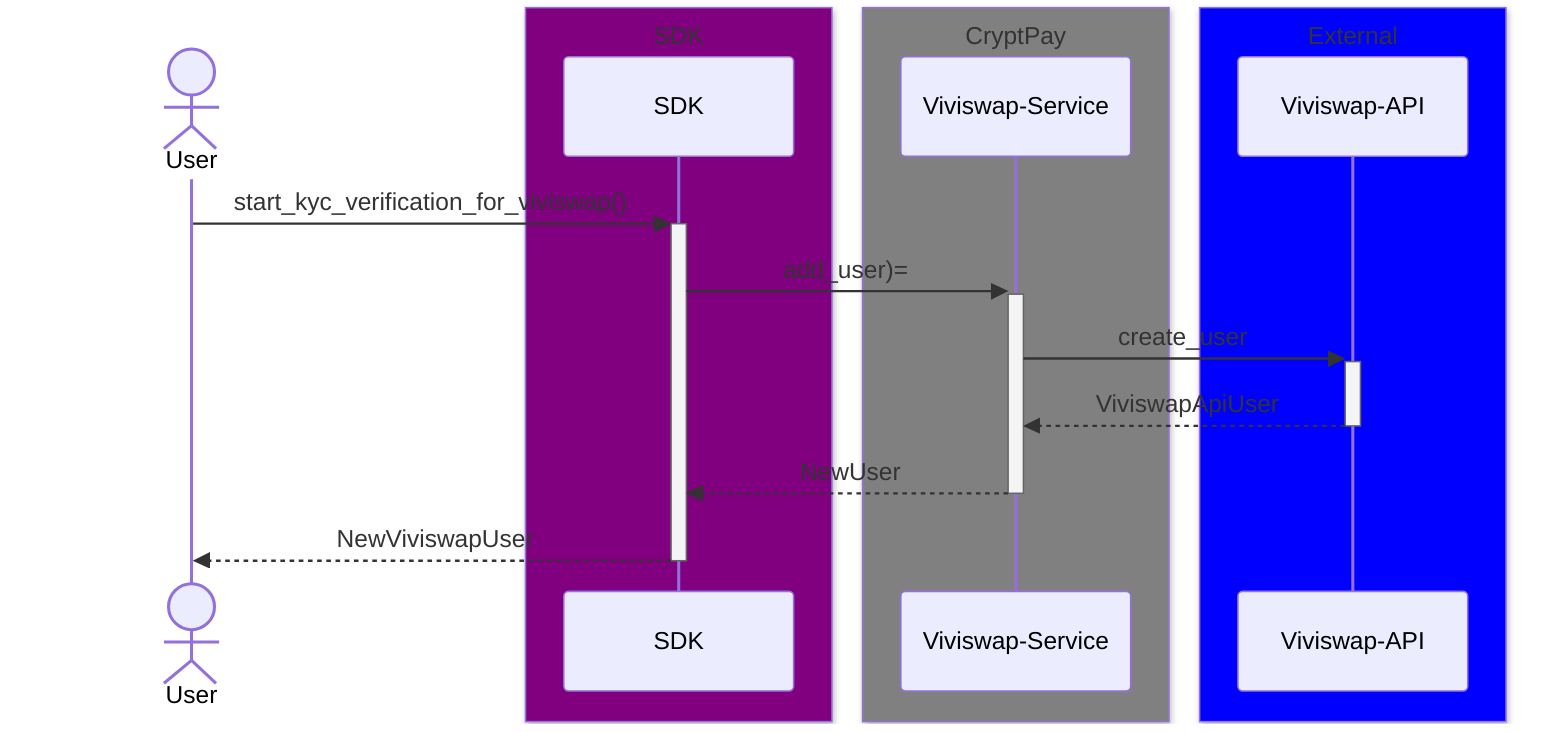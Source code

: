 sequenceDiagram
    actor user as User
    box Purple SDK
        participant sdk as SDK
    end
    box Grey CryptPay
        participant vvs_svc as Viviswap-Service
    end
    box Blue External
        participant vvs_api as Viviswap-API
    end
    user->>+sdk: start_kyc_verification_for_viviswap()
    sdk->>+vvs_svc: add_user)=
    vvs_svc->>+vvs_api: create_user
    vvs_api-->>-vvs_svc: ViviswapApiUser
    vvs_svc-->>-sdk: NewUser
    sdk-->>-user: NewViviswapUser